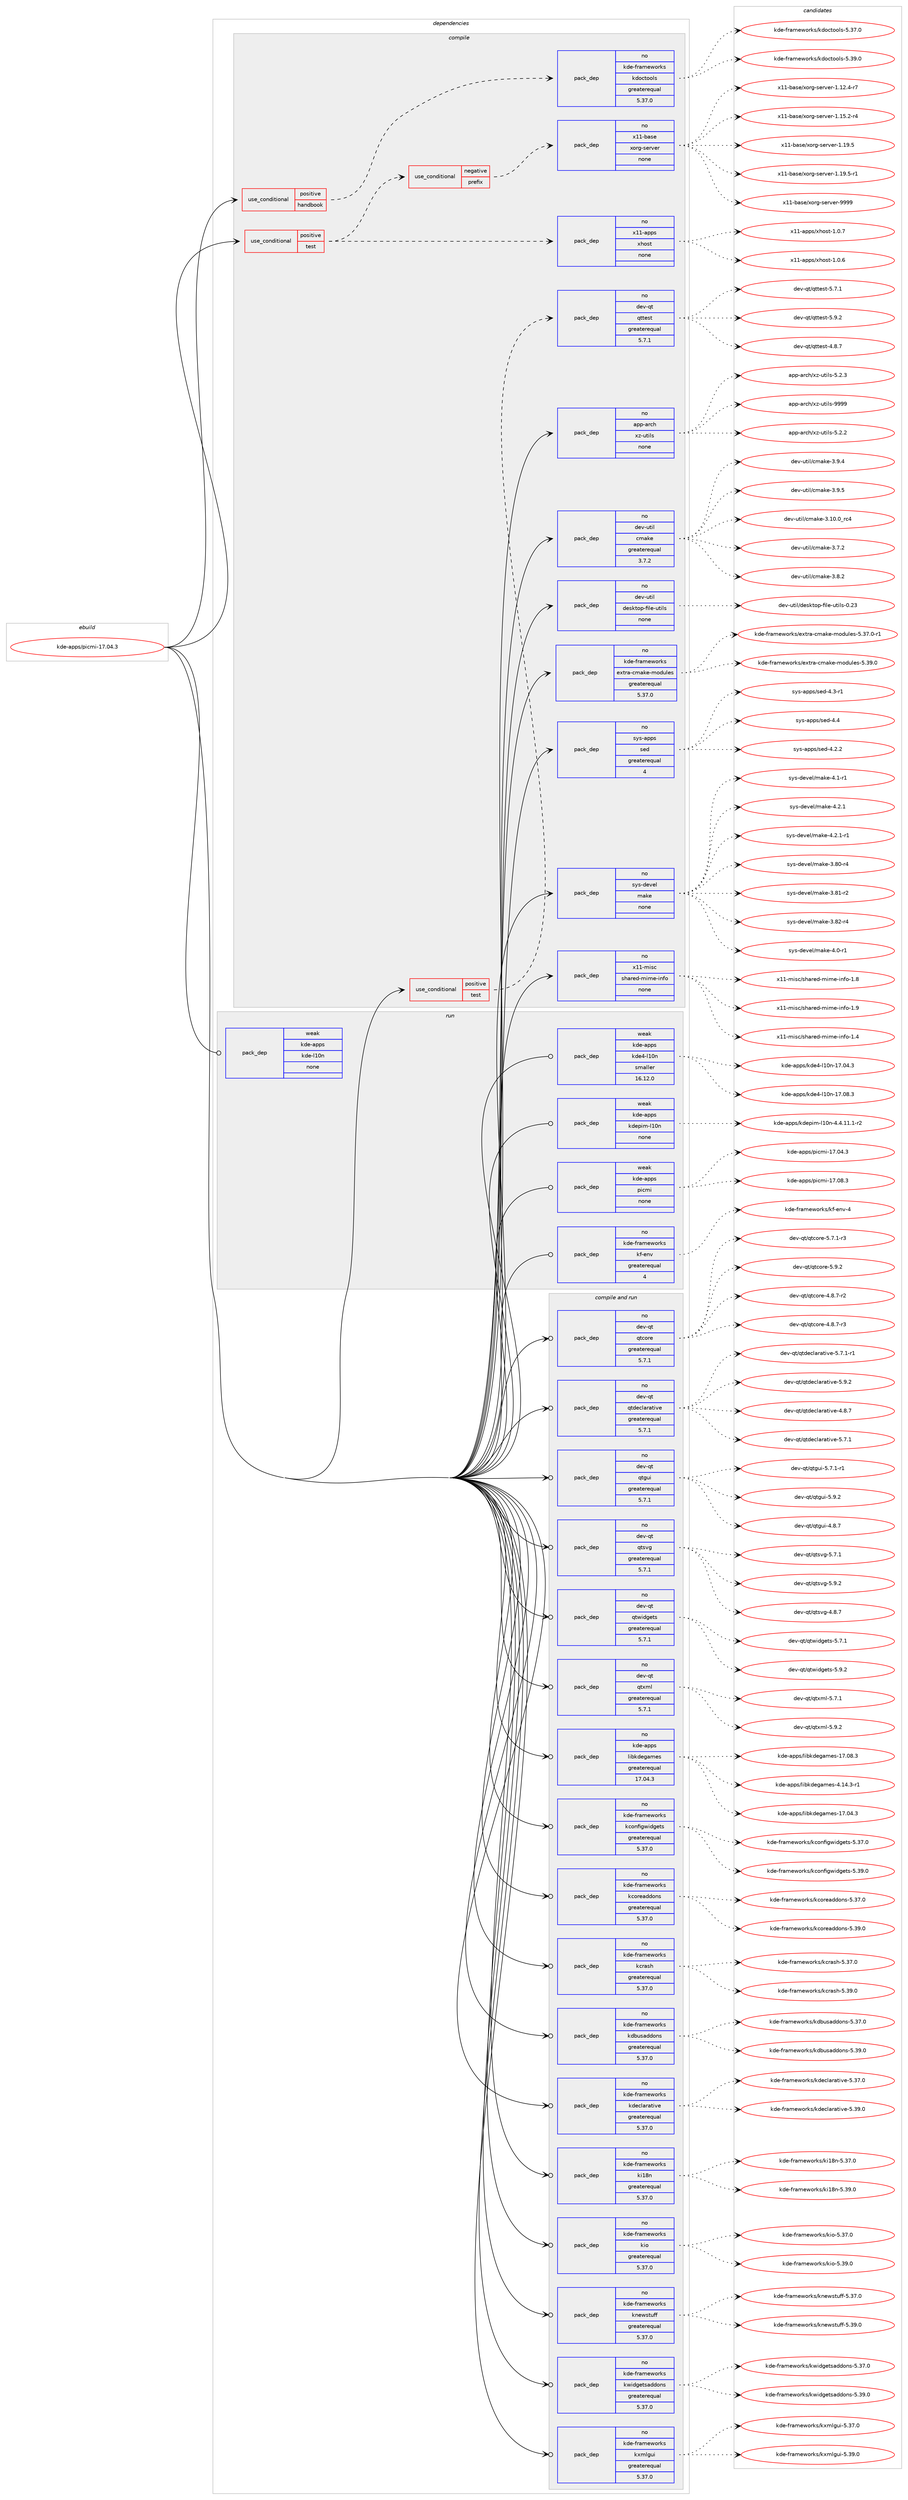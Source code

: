 digraph prolog {

# *************
# Graph options
# *************

newrank=true;
concentrate=true;
compound=true;
graph [rankdir=LR,fontname=Helvetica,fontsize=10,ranksep=1.5];#, ranksep=2.5, nodesep=0.2];
edge  [arrowhead=vee];
node  [fontname=Helvetica,fontsize=10];

# **********
# The ebuild
# **********

subgraph cluster_leftcol {
color=gray;
rank=same;
label=<<i>ebuild</i>>;
id [label="kde-apps/picmi-17.04.3", color=red, width=4, href="../kde-apps/picmi-17.04.3.svg"];
}

# ****************
# The dependencies
# ****************

subgraph cluster_midcol {
color=gray;
label=<<i>dependencies</i>>;
subgraph cluster_compile {
fillcolor="#eeeeee";
style=filled;
label=<<i>compile</i>>;
subgraph cond83391 {
dependency328425 [label=<<TABLE BORDER="0" CELLBORDER="1" CELLSPACING="0" CELLPADDING="4"><TR><TD ROWSPAN="3" CELLPADDING="10">use_conditional</TD></TR><TR><TD>positive</TD></TR><TR><TD>handbook</TD></TR></TABLE>>, shape=none, color=red];
subgraph pack240033 {
dependency328426 [label=<<TABLE BORDER="0" CELLBORDER="1" CELLSPACING="0" CELLPADDING="4" WIDTH="220"><TR><TD ROWSPAN="6" CELLPADDING="30">pack_dep</TD></TR><TR><TD WIDTH="110">no</TD></TR><TR><TD>kde-frameworks</TD></TR><TR><TD>kdoctools</TD></TR><TR><TD>greaterequal</TD></TR><TR><TD>5.37.0</TD></TR></TABLE>>, shape=none, color=blue];
}
dependency328425:e -> dependency328426:w [weight=20,style="dashed",arrowhead="vee"];
}
id:e -> dependency328425:w [weight=20,style="solid",arrowhead="vee"];
subgraph cond83392 {
dependency328427 [label=<<TABLE BORDER="0" CELLBORDER="1" CELLSPACING="0" CELLPADDING="4"><TR><TD ROWSPAN="3" CELLPADDING="10">use_conditional</TD></TR><TR><TD>positive</TD></TR><TR><TD>test</TD></TR></TABLE>>, shape=none, color=red];
subgraph cond83393 {
dependency328428 [label=<<TABLE BORDER="0" CELLBORDER="1" CELLSPACING="0" CELLPADDING="4"><TR><TD ROWSPAN="3" CELLPADDING="10">use_conditional</TD></TR><TR><TD>negative</TD></TR><TR><TD>prefix</TD></TR></TABLE>>, shape=none, color=red];
subgraph pack240034 {
dependency328429 [label=<<TABLE BORDER="0" CELLBORDER="1" CELLSPACING="0" CELLPADDING="4" WIDTH="220"><TR><TD ROWSPAN="6" CELLPADDING="30">pack_dep</TD></TR><TR><TD WIDTH="110">no</TD></TR><TR><TD>x11-base</TD></TR><TR><TD>xorg-server</TD></TR><TR><TD>none</TD></TR><TR><TD></TD></TR></TABLE>>, shape=none, color=blue];
}
dependency328428:e -> dependency328429:w [weight=20,style="dashed",arrowhead="vee"];
}
dependency328427:e -> dependency328428:w [weight=20,style="dashed",arrowhead="vee"];
subgraph pack240035 {
dependency328430 [label=<<TABLE BORDER="0" CELLBORDER="1" CELLSPACING="0" CELLPADDING="4" WIDTH="220"><TR><TD ROWSPAN="6" CELLPADDING="30">pack_dep</TD></TR><TR><TD WIDTH="110">no</TD></TR><TR><TD>x11-apps</TD></TR><TR><TD>xhost</TD></TR><TR><TD>none</TD></TR><TR><TD></TD></TR></TABLE>>, shape=none, color=blue];
}
dependency328427:e -> dependency328430:w [weight=20,style="dashed",arrowhead="vee"];
}
id:e -> dependency328427:w [weight=20,style="solid",arrowhead="vee"];
subgraph cond83394 {
dependency328431 [label=<<TABLE BORDER="0" CELLBORDER="1" CELLSPACING="0" CELLPADDING="4"><TR><TD ROWSPAN="3" CELLPADDING="10">use_conditional</TD></TR><TR><TD>positive</TD></TR><TR><TD>test</TD></TR></TABLE>>, shape=none, color=red];
subgraph pack240036 {
dependency328432 [label=<<TABLE BORDER="0" CELLBORDER="1" CELLSPACING="0" CELLPADDING="4" WIDTH="220"><TR><TD ROWSPAN="6" CELLPADDING="30">pack_dep</TD></TR><TR><TD WIDTH="110">no</TD></TR><TR><TD>dev-qt</TD></TR><TR><TD>qttest</TD></TR><TR><TD>greaterequal</TD></TR><TR><TD>5.7.1</TD></TR></TABLE>>, shape=none, color=blue];
}
dependency328431:e -> dependency328432:w [weight=20,style="dashed",arrowhead="vee"];
}
id:e -> dependency328431:w [weight=20,style="solid",arrowhead="vee"];
subgraph pack240037 {
dependency328433 [label=<<TABLE BORDER="0" CELLBORDER="1" CELLSPACING="0" CELLPADDING="4" WIDTH="220"><TR><TD ROWSPAN="6" CELLPADDING="30">pack_dep</TD></TR><TR><TD WIDTH="110">no</TD></TR><TR><TD>app-arch</TD></TR><TR><TD>xz-utils</TD></TR><TR><TD>none</TD></TR><TR><TD></TD></TR></TABLE>>, shape=none, color=blue];
}
id:e -> dependency328433:w [weight=20,style="solid",arrowhead="vee"];
subgraph pack240038 {
dependency328434 [label=<<TABLE BORDER="0" CELLBORDER="1" CELLSPACING="0" CELLPADDING="4" WIDTH="220"><TR><TD ROWSPAN="6" CELLPADDING="30">pack_dep</TD></TR><TR><TD WIDTH="110">no</TD></TR><TR><TD>dev-util</TD></TR><TR><TD>cmake</TD></TR><TR><TD>greaterequal</TD></TR><TR><TD>3.7.2</TD></TR></TABLE>>, shape=none, color=blue];
}
id:e -> dependency328434:w [weight=20,style="solid",arrowhead="vee"];
subgraph pack240039 {
dependency328435 [label=<<TABLE BORDER="0" CELLBORDER="1" CELLSPACING="0" CELLPADDING="4" WIDTH="220"><TR><TD ROWSPAN="6" CELLPADDING="30">pack_dep</TD></TR><TR><TD WIDTH="110">no</TD></TR><TR><TD>dev-util</TD></TR><TR><TD>desktop-file-utils</TD></TR><TR><TD>none</TD></TR><TR><TD></TD></TR></TABLE>>, shape=none, color=blue];
}
id:e -> dependency328435:w [weight=20,style="solid",arrowhead="vee"];
subgraph pack240040 {
dependency328436 [label=<<TABLE BORDER="0" CELLBORDER="1" CELLSPACING="0" CELLPADDING="4" WIDTH="220"><TR><TD ROWSPAN="6" CELLPADDING="30">pack_dep</TD></TR><TR><TD WIDTH="110">no</TD></TR><TR><TD>kde-frameworks</TD></TR><TR><TD>extra-cmake-modules</TD></TR><TR><TD>greaterequal</TD></TR><TR><TD>5.37.0</TD></TR></TABLE>>, shape=none, color=blue];
}
id:e -> dependency328436:w [weight=20,style="solid",arrowhead="vee"];
subgraph pack240041 {
dependency328437 [label=<<TABLE BORDER="0" CELLBORDER="1" CELLSPACING="0" CELLPADDING="4" WIDTH="220"><TR><TD ROWSPAN="6" CELLPADDING="30">pack_dep</TD></TR><TR><TD WIDTH="110">no</TD></TR><TR><TD>sys-apps</TD></TR><TR><TD>sed</TD></TR><TR><TD>greaterequal</TD></TR><TR><TD>4</TD></TR></TABLE>>, shape=none, color=blue];
}
id:e -> dependency328437:w [weight=20,style="solid",arrowhead="vee"];
subgraph pack240042 {
dependency328438 [label=<<TABLE BORDER="0" CELLBORDER="1" CELLSPACING="0" CELLPADDING="4" WIDTH="220"><TR><TD ROWSPAN="6" CELLPADDING="30">pack_dep</TD></TR><TR><TD WIDTH="110">no</TD></TR><TR><TD>sys-devel</TD></TR><TR><TD>make</TD></TR><TR><TD>none</TD></TR><TR><TD></TD></TR></TABLE>>, shape=none, color=blue];
}
id:e -> dependency328438:w [weight=20,style="solid",arrowhead="vee"];
subgraph pack240043 {
dependency328439 [label=<<TABLE BORDER="0" CELLBORDER="1" CELLSPACING="0" CELLPADDING="4" WIDTH="220"><TR><TD ROWSPAN="6" CELLPADDING="30">pack_dep</TD></TR><TR><TD WIDTH="110">no</TD></TR><TR><TD>x11-misc</TD></TR><TR><TD>shared-mime-info</TD></TR><TR><TD>none</TD></TR><TR><TD></TD></TR></TABLE>>, shape=none, color=blue];
}
id:e -> dependency328439:w [weight=20,style="solid",arrowhead="vee"];
}
subgraph cluster_compileandrun {
fillcolor="#eeeeee";
style=filled;
label=<<i>compile and run</i>>;
subgraph pack240044 {
dependency328440 [label=<<TABLE BORDER="0" CELLBORDER="1" CELLSPACING="0" CELLPADDING="4" WIDTH="220"><TR><TD ROWSPAN="6" CELLPADDING="30">pack_dep</TD></TR><TR><TD WIDTH="110">no</TD></TR><TR><TD>dev-qt</TD></TR><TR><TD>qtcore</TD></TR><TR><TD>greaterequal</TD></TR><TR><TD>5.7.1</TD></TR></TABLE>>, shape=none, color=blue];
}
id:e -> dependency328440:w [weight=20,style="solid",arrowhead="odotvee"];
subgraph pack240045 {
dependency328441 [label=<<TABLE BORDER="0" CELLBORDER="1" CELLSPACING="0" CELLPADDING="4" WIDTH="220"><TR><TD ROWSPAN="6" CELLPADDING="30">pack_dep</TD></TR><TR><TD WIDTH="110">no</TD></TR><TR><TD>dev-qt</TD></TR><TR><TD>qtdeclarative</TD></TR><TR><TD>greaterequal</TD></TR><TR><TD>5.7.1</TD></TR></TABLE>>, shape=none, color=blue];
}
id:e -> dependency328441:w [weight=20,style="solid",arrowhead="odotvee"];
subgraph pack240046 {
dependency328442 [label=<<TABLE BORDER="0" CELLBORDER="1" CELLSPACING="0" CELLPADDING="4" WIDTH="220"><TR><TD ROWSPAN="6" CELLPADDING="30">pack_dep</TD></TR><TR><TD WIDTH="110">no</TD></TR><TR><TD>dev-qt</TD></TR><TR><TD>qtgui</TD></TR><TR><TD>greaterequal</TD></TR><TR><TD>5.7.1</TD></TR></TABLE>>, shape=none, color=blue];
}
id:e -> dependency328442:w [weight=20,style="solid",arrowhead="odotvee"];
subgraph pack240047 {
dependency328443 [label=<<TABLE BORDER="0" CELLBORDER="1" CELLSPACING="0" CELLPADDING="4" WIDTH="220"><TR><TD ROWSPAN="6" CELLPADDING="30">pack_dep</TD></TR><TR><TD WIDTH="110">no</TD></TR><TR><TD>dev-qt</TD></TR><TR><TD>qtsvg</TD></TR><TR><TD>greaterequal</TD></TR><TR><TD>5.7.1</TD></TR></TABLE>>, shape=none, color=blue];
}
id:e -> dependency328443:w [weight=20,style="solid",arrowhead="odotvee"];
subgraph pack240048 {
dependency328444 [label=<<TABLE BORDER="0" CELLBORDER="1" CELLSPACING="0" CELLPADDING="4" WIDTH="220"><TR><TD ROWSPAN="6" CELLPADDING="30">pack_dep</TD></TR><TR><TD WIDTH="110">no</TD></TR><TR><TD>dev-qt</TD></TR><TR><TD>qtwidgets</TD></TR><TR><TD>greaterequal</TD></TR><TR><TD>5.7.1</TD></TR></TABLE>>, shape=none, color=blue];
}
id:e -> dependency328444:w [weight=20,style="solid",arrowhead="odotvee"];
subgraph pack240049 {
dependency328445 [label=<<TABLE BORDER="0" CELLBORDER="1" CELLSPACING="0" CELLPADDING="4" WIDTH="220"><TR><TD ROWSPAN="6" CELLPADDING="30">pack_dep</TD></TR><TR><TD WIDTH="110">no</TD></TR><TR><TD>dev-qt</TD></TR><TR><TD>qtxml</TD></TR><TR><TD>greaterequal</TD></TR><TR><TD>5.7.1</TD></TR></TABLE>>, shape=none, color=blue];
}
id:e -> dependency328445:w [weight=20,style="solid",arrowhead="odotvee"];
subgraph pack240050 {
dependency328446 [label=<<TABLE BORDER="0" CELLBORDER="1" CELLSPACING="0" CELLPADDING="4" WIDTH="220"><TR><TD ROWSPAN="6" CELLPADDING="30">pack_dep</TD></TR><TR><TD WIDTH="110">no</TD></TR><TR><TD>kde-apps</TD></TR><TR><TD>libkdegames</TD></TR><TR><TD>greaterequal</TD></TR><TR><TD>17.04.3</TD></TR></TABLE>>, shape=none, color=blue];
}
id:e -> dependency328446:w [weight=20,style="solid",arrowhead="odotvee"];
subgraph pack240051 {
dependency328447 [label=<<TABLE BORDER="0" CELLBORDER="1" CELLSPACING="0" CELLPADDING="4" WIDTH="220"><TR><TD ROWSPAN="6" CELLPADDING="30">pack_dep</TD></TR><TR><TD WIDTH="110">no</TD></TR><TR><TD>kde-frameworks</TD></TR><TR><TD>kconfigwidgets</TD></TR><TR><TD>greaterequal</TD></TR><TR><TD>5.37.0</TD></TR></TABLE>>, shape=none, color=blue];
}
id:e -> dependency328447:w [weight=20,style="solid",arrowhead="odotvee"];
subgraph pack240052 {
dependency328448 [label=<<TABLE BORDER="0" CELLBORDER="1" CELLSPACING="0" CELLPADDING="4" WIDTH="220"><TR><TD ROWSPAN="6" CELLPADDING="30">pack_dep</TD></TR><TR><TD WIDTH="110">no</TD></TR><TR><TD>kde-frameworks</TD></TR><TR><TD>kcoreaddons</TD></TR><TR><TD>greaterequal</TD></TR><TR><TD>5.37.0</TD></TR></TABLE>>, shape=none, color=blue];
}
id:e -> dependency328448:w [weight=20,style="solid",arrowhead="odotvee"];
subgraph pack240053 {
dependency328449 [label=<<TABLE BORDER="0" CELLBORDER="1" CELLSPACING="0" CELLPADDING="4" WIDTH="220"><TR><TD ROWSPAN="6" CELLPADDING="30">pack_dep</TD></TR><TR><TD WIDTH="110">no</TD></TR><TR><TD>kde-frameworks</TD></TR><TR><TD>kcrash</TD></TR><TR><TD>greaterequal</TD></TR><TR><TD>5.37.0</TD></TR></TABLE>>, shape=none, color=blue];
}
id:e -> dependency328449:w [weight=20,style="solid",arrowhead="odotvee"];
subgraph pack240054 {
dependency328450 [label=<<TABLE BORDER="0" CELLBORDER="1" CELLSPACING="0" CELLPADDING="4" WIDTH="220"><TR><TD ROWSPAN="6" CELLPADDING="30">pack_dep</TD></TR><TR><TD WIDTH="110">no</TD></TR><TR><TD>kde-frameworks</TD></TR><TR><TD>kdbusaddons</TD></TR><TR><TD>greaterequal</TD></TR><TR><TD>5.37.0</TD></TR></TABLE>>, shape=none, color=blue];
}
id:e -> dependency328450:w [weight=20,style="solid",arrowhead="odotvee"];
subgraph pack240055 {
dependency328451 [label=<<TABLE BORDER="0" CELLBORDER="1" CELLSPACING="0" CELLPADDING="4" WIDTH="220"><TR><TD ROWSPAN="6" CELLPADDING="30">pack_dep</TD></TR><TR><TD WIDTH="110">no</TD></TR><TR><TD>kde-frameworks</TD></TR><TR><TD>kdeclarative</TD></TR><TR><TD>greaterequal</TD></TR><TR><TD>5.37.0</TD></TR></TABLE>>, shape=none, color=blue];
}
id:e -> dependency328451:w [weight=20,style="solid",arrowhead="odotvee"];
subgraph pack240056 {
dependency328452 [label=<<TABLE BORDER="0" CELLBORDER="1" CELLSPACING="0" CELLPADDING="4" WIDTH="220"><TR><TD ROWSPAN="6" CELLPADDING="30">pack_dep</TD></TR><TR><TD WIDTH="110">no</TD></TR><TR><TD>kde-frameworks</TD></TR><TR><TD>ki18n</TD></TR><TR><TD>greaterequal</TD></TR><TR><TD>5.37.0</TD></TR></TABLE>>, shape=none, color=blue];
}
id:e -> dependency328452:w [weight=20,style="solid",arrowhead="odotvee"];
subgraph pack240057 {
dependency328453 [label=<<TABLE BORDER="0" CELLBORDER="1" CELLSPACING="0" CELLPADDING="4" WIDTH="220"><TR><TD ROWSPAN="6" CELLPADDING="30">pack_dep</TD></TR><TR><TD WIDTH="110">no</TD></TR><TR><TD>kde-frameworks</TD></TR><TR><TD>kio</TD></TR><TR><TD>greaterequal</TD></TR><TR><TD>5.37.0</TD></TR></TABLE>>, shape=none, color=blue];
}
id:e -> dependency328453:w [weight=20,style="solid",arrowhead="odotvee"];
subgraph pack240058 {
dependency328454 [label=<<TABLE BORDER="0" CELLBORDER="1" CELLSPACING="0" CELLPADDING="4" WIDTH="220"><TR><TD ROWSPAN="6" CELLPADDING="30">pack_dep</TD></TR><TR><TD WIDTH="110">no</TD></TR><TR><TD>kde-frameworks</TD></TR><TR><TD>knewstuff</TD></TR><TR><TD>greaterequal</TD></TR><TR><TD>5.37.0</TD></TR></TABLE>>, shape=none, color=blue];
}
id:e -> dependency328454:w [weight=20,style="solid",arrowhead="odotvee"];
subgraph pack240059 {
dependency328455 [label=<<TABLE BORDER="0" CELLBORDER="1" CELLSPACING="0" CELLPADDING="4" WIDTH="220"><TR><TD ROWSPAN="6" CELLPADDING="30">pack_dep</TD></TR><TR><TD WIDTH="110">no</TD></TR><TR><TD>kde-frameworks</TD></TR><TR><TD>kwidgetsaddons</TD></TR><TR><TD>greaterequal</TD></TR><TR><TD>5.37.0</TD></TR></TABLE>>, shape=none, color=blue];
}
id:e -> dependency328455:w [weight=20,style="solid",arrowhead="odotvee"];
subgraph pack240060 {
dependency328456 [label=<<TABLE BORDER="0" CELLBORDER="1" CELLSPACING="0" CELLPADDING="4" WIDTH="220"><TR><TD ROWSPAN="6" CELLPADDING="30">pack_dep</TD></TR><TR><TD WIDTH="110">no</TD></TR><TR><TD>kde-frameworks</TD></TR><TR><TD>kxmlgui</TD></TR><TR><TD>greaterequal</TD></TR><TR><TD>5.37.0</TD></TR></TABLE>>, shape=none, color=blue];
}
id:e -> dependency328456:w [weight=20,style="solid",arrowhead="odotvee"];
}
subgraph cluster_run {
fillcolor="#eeeeee";
style=filled;
label=<<i>run</i>>;
subgraph pack240061 {
dependency328457 [label=<<TABLE BORDER="0" CELLBORDER="1" CELLSPACING="0" CELLPADDING="4" WIDTH="220"><TR><TD ROWSPAN="6" CELLPADDING="30">pack_dep</TD></TR><TR><TD WIDTH="110">no</TD></TR><TR><TD>kde-frameworks</TD></TR><TR><TD>kf-env</TD></TR><TR><TD>greaterequal</TD></TR><TR><TD>4</TD></TR></TABLE>>, shape=none, color=blue];
}
id:e -> dependency328457:w [weight=20,style="solid",arrowhead="odot"];
subgraph pack240062 {
dependency328458 [label=<<TABLE BORDER="0" CELLBORDER="1" CELLSPACING="0" CELLPADDING="4" WIDTH="220"><TR><TD ROWSPAN="6" CELLPADDING="30">pack_dep</TD></TR><TR><TD WIDTH="110">weak</TD></TR><TR><TD>kde-apps</TD></TR><TR><TD>kde-l10n</TD></TR><TR><TD>none</TD></TR><TR><TD></TD></TR></TABLE>>, shape=none, color=blue];
}
id:e -> dependency328458:w [weight=20,style="solid",arrowhead="odot"];
subgraph pack240063 {
dependency328459 [label=<<TABLE BORDER="0" CELLBORDER="1" CELLSPACING="0" CELLPADDING="4" WIDTH="220"><TR><TD ROWSPAN="6" CELLPADDING="30">pack_dep</TD></TR><TR><TD WIDTH="110">weak</TD></TR><TR><TD>kde-apps</TD></TR><TR><TD>kde4-l10n</TD></TR><TR><TD>smaller</TD></TR><TR><TD>16.12.0</TD></TR></TABLE>>, shape=none, color=blue];
}
id:e -> dependency328459:w [weight=20,style="solid",arrowhead="odot"];
subgraph pack240064 {
dependency328460 [label=<<TABLE BORDER="0" CELLBORDER="1" CELLSPACING="0" CELLPADDING="4" WIDTH="220"><TR><TD ROWSPAN="6" CELLPADDING="30">pack_dep</TD></TR><TR><TD WIDTH="110">weak</TD></TR><TR><TD>kde-apps</TD></TR><TR><TD>kdepim-l10n</TD></TR><TR><TD>none</TD></TR><TR><TD></TD></TR></TABLE>>, shape=none, color=blue];
}
id:e -> dependency328460:w [weight=20,style="solid",arrowhead="odot"];
subgraph pack240065 {
dependency328461 [label=<<TABLE BORDER="0" CELLBORDER="1" CELLSPACING="0" CELLPADDING="4" WIDTH="220"><TR><TD ROWSPAN="6" CELLPADDING="30">pack_dep</TD></TR><TR><TD WIDTH="110">weak</TD></TR><TR><TD>kde-apps</TD></TR><TR><TD>picmi</TD></TR><TR><TD>none</TD></TR><TR><TD></TD></TR></TABLE>>, shape=none, color=blue];
}
id:e -> dependency328461:w [weight=20,style="solid",arrowhead="odot"];
}
}

# **************
# The candidates
# **************

subgraph cluster_choices {
rank=same;
color=gray;
label=<<i>candidates</i>>;

subgraph choice240033 {
color=black;
nodesep=1;
choice1071001014510211497109101119111114107115471071001119911611111110811545534651554648 [label="kde-frameworks/kdoctools-5.37.0", color=red, width=4,href="../kde-frameworks/kdoctools-5.37.0.svg"];
choice1071001014510211497109101119111114107115471071001119911611111110811545534651574648 [label="kde-frameworks/kdoctools-5.39.0", color=red, width=4,href="../kde-frameworks/kdoctools-5.39.0.svg"];
dependency328426:e -> choice1071001014510211497109101119111114107115471071001119911611111110811545534651554648:w [style=dotted,weight="100"];
dependency328426:e -> choice1071001014510211497109101119111114107115471071001119911611111110811545534651574648:w [style=dotted,weight="100"];
}
subgraph choice240034 {
color=black;
nodesep=1;
choice12049494598971151014712011111410345115101114118101114454946495046524511455 [label="x11-base/xorg-server-1.12.4-r7", color=red, width=4,href="../x11-base/xorg-server-1.12.4-r7.svg"];
choice12049494598971151014712011111410345115101114118101114454946495346504511452 [label="x11-base/xorg-server-1.15.2-r4", color=red, width=4,href="../x11-base/xorg-server-1.15.2-r4.svg"];
choice1204949459897115101471201111141034511510111411810111445494649574653 [label="x11-base/xorg-server-1.19.5", color=red, width=4,href="../x11-base/xorg-server-1.19.5.svg"];
choice12049494598971151014712011111410345115101114118101114454946495746534511449 [label="x11-base/xorg-server-1.19.5-r1", color=red, width=4,href="../x11-base/xorg-server-1.19.5-r1.svg"];
choice120494945989711510147120111114103451151011141181011144557575757 [label="x11-base/xorg-server-9999", color=red, width=4,href="../x11-base/xorg-server-9999.svg"];
dependency328429:e -> choice12049494598971151014712011111410345115101114118101114454946495046524511455:w [style=dotted,weight="100"];
dependency328429:e -> choice12049494598971151014712011111410345115101114118101114454946495346504511452:w [style=dotted,weight="100"];
dependency328429:e -> choice1204949459897115101471201111141034511510111411810111445494649574653:w [style=dotted,weight="100"];
dependency328429:e -> choice12049494598971151014712011111410345115101114118101114454946495746534511449:w [style=dotted,weight="100"];
dependency328429:e -> choice120494945989711510147120111114103451151011141181011144557575757:w [style=dotted,weight="100"];
}
subgraph choice240035 {
color=black;
nodesep=1;
choice1204949459711211211547120104111115116454946484654 [label="x11-apps/xhost-1.0.6", color=red, width=4,href="../x11-apps/xhost-1.0.6.svg"];
choice1204949459711211211547120104111115116454946484655 [label="x11-apps/xhost-1.0.7", color=red, width=4,href="../x11-apps/xhost-1.0.7.svg"];
dependency328430:e -> choice1204949459711211211547120104111115116454946484654:w [style=dotted,weight="100"];
dependency328430:e -> choice1204949459711211211547120104111115116454946484655:w [style=dotted,weight="100"];
}
subgraph choice240036 {
color=black;
nodesep=1;
choice1001011184511311647113116116101115116455246564655 [label="dev-qt/qttest-4.8.7", color=red, width=4,href="../dev-qt/qttest-4.8.7.svg"];
choice1001011184511311647113116116101115116455346554649 [label="dev-qt/qttest-5.7.1", color=red, width=4,href="../dev-qt/qttest-5.7.1.svg"];
choice1001011184511311647113116116101115116455346574650 [label="dev-qt/qttest-5.9.2", color=red, width=4,href="../dev-qt/qttest-5.9.2.svg"];
dependency328432:e -> choice1001011184511311647113116116101115116455246564655:w [style=dotted,weight="100"];
dependency328432:e -> choice1001011184511311647113116116101115116455346554649:w [style=dotted,weight="100"];
dependency328432:e -> choice1001011184511311647113116116101115116455346574650:w [style=dotted,weight="100"];
}
subgraph choice240037 {
color=black;
nodesep=1;
choice971121124597114991044712012245117116105108115455346504650 [label="app-arch/xz-utils-5.2.2", color=red, width=4,href="../app-arch/xz-utils-5.2.2.svg"];
choice971121124597114991044712012245117116105108115455346504651 [label="app-arch/xz-utils-5.2.3", color=red, width=4,href="../app-arch/xz-utils-5.2.3.svg"];
choice9711211245971149910447120122451171161051081154557575757 [label="app-arch/xz-utils-9999", color=red, width=4,href="../app-arch/xz-utils-9999.svg"];
dependency328433:e -> choice971121124597114991044712012245117116105108115455346504650:w [style=dotted,weight="100"];
dependency328433:e -> choice971121124597114991044712012245117116105108115455346504651:w [style=dotted,weight="100"];
dependency328433:e -> choice9711211245971149910447120122451171161051081154557575757:w [style=dotted,weight="100"];
}
subgraph choice240038 {
color=black;
nodesep=1;
choice1001011184511711610510847991099710710145514649484648951149952 [label="dev-util/cmake-3.10.0_rc4", color=red, width=4,href="../dev-util/cmake-3.10.0_rc4.svg"];
choice10010111845117116105108479910997107101455146554650 [label="dev-util/cmake-3.7.2", color=red, width=4,href="../dev-util/cmake-3.7.2.svg"];
choice10010111845117116105108479910997107101455146564650 [label="dev-util/cmake-3.8.2", color=red, width=4,href="../dev-util/cmake-3.8.2.svg"];
choice10010111845117116105108479910997107101455146574652 [label="dev-util/cmake-3.9.4", color=red, width=4,href="../dev-util/cmake-3.9.4.svg"];
choice10010111845117116105108479910997107101455146574653 [label="dev-util/cmake-3.9.5", color=red, width=4,href="../dev-util/cmake-3.9.5.svg"];
dependency328434:e -> choice1001011184511711610510847991099710710145514649484648951149952:w [style=dotted,weight="100"];
dependency328434:e -> choice10010111845117116105108479910997107101455146554650:w [style=dotted,weight="100"];
dependency328434:e -> choice10010111845117116105108479910997107101455146564650:w [style=dotted,weight="100"];
dependency328434:e -> choice10010111845117116105108479910997107101455146574652:w [style=dotted,weight="100"];
dependency328434:e -> choice10010111845117116105108479910997107101455146574653:w [style=dotted,weight="100"];
}
subgraph choice240039 {
color=black;
nodesep=1;
choice100101118451171161051084710010111510711611111245102105108101451171161051081154548465051 [label="dev-util/desktop-file-utils-0.23", color=red, width=4,href="../dev-util/desktop-file-utils-0.23.svg"];
dependency328435:e -> choice100101118451171161051084710010111510711611111245102105108101451171161051081154548465051:w [style=dotted,weight="100"];
}
subgraph choice240040 {
color=black;
nodesep=1;
choice1071001014510211497109101119111114107115471011201161149745991099710710145109111100117108101115455346515546484511449 [label="kde-frameworks/extra-cmake-modules-5.37.0-r1", color=red, width=4,href="../kde-frameworks/extra-cmake-modules-5.37.0-r1.svg"];
choice107100101451021149710910111911111410711547101120116114974599109971071014510911110011710810111545534651574648 [label="kde-frameworks/extra-cmake-modules-5.39.0", color=red, width=4,href="../kde-frameworks/extra-cmake-modules-5.39.0.svg"];
dependency328436:e -> choice1071001014510211497109101119111114107115471011201161149745991099710710145109111100117108101115455346515546484511449:w [style=dotted,weight="100"];
dependency328436:e -> choice107100101451021149710910111911111410711547101120116114974599109971071014510911110011710810111545534651574648:w [style=dotted,weight="100"];
}
subgraph choice240041 {
color=black;
nodesep=1;
choice115121115459711211211547115101100455246504650 [label="sys-apps/sed-4.2.2", color=red, width=4,href="../sys-apps/sed-4.2.2.svg"];
choice115121115459711211211547115101100455246514511449 [label="sys-apps/sed-4.3-r1", color=red, width=4,href="../sys-apps/sed-4.3-r1.svg"];
choice11512111545971121121154711510110045524652 [label="sys-apps/sed-4.4", color=red, width=4,href="../sys-apps/sed-4.4.svg"];
dependency328437:e -> choice115121115459711211211547115101100455246504650:w [style=dotted,weight="100"];
dependency328437:e -> choice115121115459711211211547115101100455246514511449:w [style=dotted,weight="100"];
dependency328437:e -> choice11512111545971121121154711510110045524652:w [style=dotted,weight="100"];
}
subgraph choice240042 {
color=black;
nodesep=1;
choice11512111545100101118101108471099710710145514656484511452 [label="sys-devel/make-3.80-r4", color=red, width=4,href="../sys-devel/make-3.80-r4.svg"];
choice11512111545100101118101108471099710710145514656494511450 [label="sys-devel/make-3.81-r2", color=red, width=4,href="../sys-devel/make-3.81-r2.svg"];
choice11512111545100101118101108471099710710145514656504511452 [label="sys-devel/make-3.82-r4", color=red, width=4,href="../sys-devel/make-3.82-r4.svg"];
choice115121115451001011181011084710997107101455246484511449 [label="sys-devel/make-4.0-r1", color=red, width=4,href="../sys-devel/make-4.0-r1.svg"];
choice115121115451001011181011084710997107101455246494511449 [label="sys-devel/make-4.1-r1", color=red, width=4,href="../sys-devel/make-4.1-r1.svg"];
choice115121115451001011181011084710997107101455246504649 [label="sys-devel/make-4.2.1", color=red, width=4,href="../sys-devel/make-4.2.1.svg"];
choice1151211154510010111810110847109971071014552465046494511449 [label="sys-devel/make-4.2.1-r1", color=red, width=4,href="../sys-devel/make-4.2.1-r1.svg"];
dependency328438:e -> choice11512111545100101118101108471099710710145514656484511452:w [style=dotted,weight="100"];
dependency328438:e -> choice11512111545100101118101108471099710710145514656494511450:w [style=dotted,weight="100"];
dependency328438:e -> choice11512111545100101118101108471099710710145514656504511452:w [style=dotted,weight="100"];
dependency328438:e -> choice115121115451001011181011084710997107101455246484511449:w [style=dotted,weight="100"];
dependency328438:e -> choice115121115451001011181011084710997107101455246494511449:w [style=dotted,weight="100"];
dependency328438:e -> choice115121115451001011181011084710997107101455246504649:w [style=dotted,weight="100"];
dependency328438:e -> choice1151211154510010111810110847109971071014552465046494511449:w [style=dotted,weight="100"];
}
subgraph choice240043 {
color=black;
nodesep=1;
choice120494945109105115994711510497114101100451091051091014510511010211145494652 [label="x11-misc/shared-mime-info-1.4", color=red, width=4,href="../x11-misc/shared-mime-info-1.4.svg"];
choice120494945109105115994711510497114101100451091051091014510511010211145494656 [label="x11-misc/shared-mime-info-1.8", color=red, width=4,href="../x11-misc/shared-mime-info-1.8.svg"];
choice120494945109105115994711510497114101100451091051091014510511010211145494657 [label="x11-misc/shared-mime-info-1.9", color=red, width=4,href="../x11-misc/shared-mime-info-1.9.svg"];
dependency328439:e -> choice120494945109105115994711510497114101100451091051091014510511010211145494652:w [style=dotted,weight="100"];
dependency328439:e -> choice120494945109105115994711510497114101100451091051091014510511010211145494656:w [style=dotted,weight="100"];
dependency328439:e -> choice120494945109105115994711510497114101100451091051091014510511010211145494657:w [style=dotted,weight="100"];
}
subgraph choice240044 {
color=black;
nodesep=1;
choice1001011184511311647113116991111141014552465646554511450 [label="dev-qt/qtcore-4.8.7-r2", color=red, width=4,href="../dev-qt/qtcore-4.8.7-r2.svg"];
choice1001011184511311647113116991111141014552465646554511451 [label="dev-qt/qtcore-4.8.7-r3", color=red, width=4,href="../dev-qt/qtcore-4.8.7-r3.svg"];
choice1001011184511311647113116991111141014553465546494511451 [label="dev-qt/qtcore-5.7.1-r3", color=red, width=4,href="../dev-qt/qtcore-5.7.1-r3.svg"];
choice100101118451131164711311699111114101455346574650 [label="dev-qt/qtcore-5.9.2", color=red, width=4,href="../dev-qt/qtcore-5.9.2.svg"];
dependency328440:e -> choice1001011184511311647113116991111141014552465646554511450:w [style=dotted,weight="100"];
dependency328440:e -> choice1001011184511311647113116991111141014552465646554511451:w [style=dotted,weight="100"];
dependency328440:e -> choice1001011184511311647113116991111141014553465546494511451:w [style=dotted,weight="100"];
dependency328440:e -> choice100101118451131164711311699111114101455346574650:w [style=dotted,weight="100"];
}
subgraph choice240045 {
color=black;
nodesep=1;
choice1001011184511311647113116100101991089711497116105118101455246564655 [label="dev-qt/qtdeclarative-4.8.7", color=red, width=4,href="../dev-qt/qtdeclarative-4.8.7.svg"];
choice1001011184511311647113116100101991089711497116105118101455346554649 [label="dev-qt/qtdeclarative-5.7.1", color=red, width=4,href="../dev-qt/qtdeclarative-5.7.1.svg"];
choice10010111845113116471131161001019910897114971161051181014553465546494511449 [label="dev-qt/qtdeclarative-5.7.1-r1", color=red, width=4,href="../dev-qt/qtdeclarative-5.7.1-r1.svg"];
choice1001011184511311647113116100101991089711497116105118101455346574650 [label="dev-qt/qtdeclarative-5.9.2", color=red, width=4,href="../dev-qt/qtdeclarative-5.9.2.svg"];
dependency328441:e -> choice1001011184511311647113116100101991089711497116105118101455246564655:w [style=dotted,weight="100"];
dependency328441:e -> choice1001011184511311647113116100101991089711497116105118101455346554649:w [style=dotted,weight="100"];
dependency328441:e -> choice10010111845113116471131161001019910897114971161051181014553465546494511449:w [style=dotted,weight="100"];
dependency328441:e -> choice1001011184511311647113116100101991089711497116105118101455346574650:w [style=dotted,weight="100"];
}
subgraph choice240046 {
color=black;
nodesep=1;
choice1001011184511311647113116103117105455246564655 [label="dev-qt/qtgui-4.8.7", color=red, width=4,href="../dev-qt/qtgui-4.8.7.svg"];
choice10010111845113116471131161031171054553465546494511449 [label="dev-qt/qtgui-5.7.1-r1", color=red, width=4,href="../dev-qt/qtgui-5.7.1-r1.svg"];
choice1001011184511311647113116103117105455346574650 [label="dev-qt/qtgui-5.9.2", color=red, width=4,href="../dev-qt/qtgui-5.9.2.svg"];
dependency328442:e -> choice1001011184511311647113116103117105455246564655:w [style=dotted,weight="100"];
dependency328442:e -> choice10010111845113116471131161031171054553465546494511449:w [style=dotted,weight="100"];
dependency328442:e -> choice1001011184511311647113116103117105455346574650:w [style=dotted,weight="100"];
}
subgraph choice240047 {
color=black;
nodesep=1;
choice1001011184511311647113116115118103455246564655 [label="dev-qt/qtsvg-4.8.7", color=red, width=4,href="../dev-qt/qtsvg-4.8.7.svg"];
choice1001011184511311647113116115118103455346554649 [label="dev-qt/qtsvg-5.7.1", color=red, width=4,href="../dev-qt/qtsvg-5.7.1.svg"];
choice1001011184511311647113116115118103455346574650 [label="dev-qt/qtsvg-5.9.2", color=red, width=4,href="../dev-qt/qtsvg-5.9.2.svg"];
dependency328443:e -> choice1001011184511311647113116115118103455246564655:w [style=dotted,weight="100"];
dependency328443:e -> choice1001011184511311647113116115118103455346554649:w [style=dotted,weight="100"];
dependency328443:e -> choice1001011184511311647113116115118103455346574650:w [style=dotted,weight="100"];
}
subgraph choice240048 {
color=black;
nodesep=1;
choice1001011184511311647113116119105100103101116115455346554649 [label="dev-qt/qtwidgets-5.7.1", color=red, width=4,href="../dev-qt/qtwidgets-5.7.1.svg"];
choice1001011184511311647113116119105100103101116115455346574650 [label="dev-qt/qtwidgets-5.9.2", color=red, width=4,href="../dev-qt/qtwidgets-5.9.2.svg"];
dependency328444:e -> choice1001011184511311647113116119105100103101116115455346554649:w [style=dotted,weight="100"];
dependency328444:e -> choice1001011184511311647113116119105100103101116115455346574650:w [style=dotted,weight="100"];
}
subgraph choice240049 {
color=black;
nodesep=1;
choice1001011184511311647113116120109108455346554649 [label="dev-qt/qtxml-5.7.1", color=red, width=4,href="../dev-qt/qtxml-5.7.1.svg"];
choice1001011184511311647113116120109108455346574650 [label="dev-qt/qtxml-5.9.2", color=red, width=4,href="../dev-qt/qtxml-5.9.2.svg"];
dependency328445:e -> choice1001011184511311647113116120109108455346554649:w [style=dotted,weight="100"];
dependency328445:e -> choice1001011184511311647113116120109108455346574650:w [style=dotted,weight="100"];
}
subgraph choice240050 {
color=black;
nodesep=1;
choice10710010145971121121154710810598107100101103971091011154549554648524651 [label="kde-apps/libkdegames-17.04.3", color=red, width=4,href="../kde-apps/libkdegames-17.04.3.svg"];
choice10710010145971121121154710810598107100101103971091011154549554648564651 [label="kde-apps/libkdegames-17.08.3", color=red, width=4,href="../kde-apps/libkdegames-17.08.3.svg"];
choice1071001014597112112115471081059810710010110397109101115455246495246514511449 [label="kde-apps/libkdegames-4.14.3-r1", color=red, width=4,href="../kde-apps/libkdegames-4.14.3-r1.svg"];
dependency328446:e -> choice10710010145971121121154710810598107100101103971091011154549554648524651:w [style=dotted,weight="100"];
dependency328446:e -> choice10710010145971121121154710810598107100101103971091011154549554648564651:w [style=dotted,weight="100"];
dependency328446:e -> choice1071001014597112112115471081059810710010110397109101115455246495246514511449:w [style=dotted,weight="100"];
}
subgraph choice240051 {
color=black;
nodesep=1;
choice1071001014510211497109101119111114107115471079911111010210510311910510010310111611545534651554648 [label="kde-frameworks/kconfigwidgets-5.37.0", color=red, width=4,href="../kde-frameworks/kconfigwidgets-5.37.0.svg"];
choice1071001014510211497109101119111114107115471079911111010210510311910510010310111611545534651574648 [label="kde-frameworks/kconfigwidgets-5.39.0", color=red, width=4,href="../kde-frameworks/kconfigwidgets-5.39.0.svg"];
dependency328447:e -> choice1071001014510211497109101119111114107115471079911111010210510311910510010310111611545534651554648:w [style=dotted,weight="100"];
dependency328447:e -> choice1071001014510211497109101119111114107115471079911111010210510311910510010310111611545534651574648:w [style=dotted,weight="100"];
}
subgraph choice240052 {
color=black;
nodesep=1;
choice107100101451021149710910111911111410711547107991111141019710010011111011545534651554648 [label="kde-frameworks/kcoreaddons-5.37.0", color=red, width=4,href="../kde-frameworks/kcoreaddons-5.37.0.svg"];
choice107100101451021149710910111911111410711547107991111141019710010011111011545534651574648 [label="kde-frameworks/kcoreaddons-5.39.0", color=red, width=4,href="../kde-frameworks/kcoreaddons-5.39.0.svg"];
dependency328448:e -> choice107100101451021149710910111911111410711547107991111141019710010011111011545534651554648:w [style=dotted,weight="100"];
dependency328448:e -> choice107100101451021149710910111911111410711547107991111141019710010011111011545534651574648:w [style=dotted,weight="100"];
}
subgraph choice240053 {
color=black;
nodesep=1;
choice107100101451021149710910111911111410711547107991149711510445534651554648 [label="kde-frameworks/kcrash-5.37.0", color=red, width=4,href="../kde-frameworks/kcrash-5.37.0.svg"];
choice107100101451021149710910111911111410711547107991149711510445534651574648 [label="kde-frameworks/kcrash-5.39.0", color=red, width=4,href="../kde-frameworks/kcrash-5.39.0.svg"];
dependency328449:e -> choice107100101451021149710910111911111410711547107991149711510445534651554648:w [style=dotted,weight="100"];
dependency328449:e -> choice107100101451021149710910111911111410711547107991149711510445534651574648:w [style=dotted,weight="100"];
}
subgraph choice240054 {
color=black;
nodesep=1;
choice107100101451021149710910111911111410711547107100981171159710010011111011545534651554648 [label="kde-frameworks/kdbusaddons-5.37.0", color=red, width=4,href="../kde-frameworks/kdbusaddons-5.37.0.svg"];
choice107100101451021149710910111911111410711547107100981171159710010011111011545534651574648 [label="kde-frameworks/kdbusaddons-5.39.0", color=red, width=4,href="../kde-frameworks/kdbusaddons-5.39.0.svg"];
dependency328450:e -> choice107100101451021149710910111911111410711547107100981171159710010011111011545534651554648:w [style=dotted,weight="100"];
dependency328450:e -> choice107100101451021149710910111911111410711547107100981171159710010011111011545534651574648:w [style=dotted,weight="100"];
}
subgraph choice240055 {
color=black;
nodesep=1;
choice10710010145102114971091011191111141071154710710010199108971149711610511810145534651554648 [label="kde-frameworks/kdeclarative-5.37.0", color=red, width=4,href="../kde-frameworks/kdeclarative-5.37.0.svg"];
choice10710010145102114971091011191111141071154710710010199108971149711610511810145534651574648 [label="kde-frameworks/kdeclarative-5.39.0", color=red, width=4,href="../kde-frameworks/kdeclarative-5.39.0.svg"];
dependency328451:e -> choice10710010145102114971091011191111141071154710710010199108971149711610511810145534651554648:w [style=dotted,weight="100"];
dependency328451:e -> choice10710010145102114971091011191111141071154710710010199108971149711610511810145534651574648:w [style=dotted,weight="100"];
}
subgraph choice240056 {
color=black;
nodesep=1;
choice107100101451021149710910111911111410711547107105495611045534651554648 [label="kde-frameworks/ki18n-5.37.0", color=red, width=4,href="../kde-frameworks/ki18n-5.37.0.svg"];
choice107100101451021149710910111911111410711547107105495611045534651574648 [label="kde-frameworks/ki18n-5.39.0", color=red, width=4,href="../kde-frameworks/ki18n-5.39.0.svg"];
dependency328452:e -> choice107100101451021149710910111911111410711547107105495611045534651554648:w [style=dotted,weight="100"];
dependency328452:e -> choice107100101451021149710910111911111410711547107105495611045534651574648:w [style=dotted,weight="100"];
}
subgraph choice240057 {
color=black;
nodesep=1;
choice10710010145102114971091011191111141071154710710511145534651554648 [label="kde-frameworks/kio-5.37.0", color=red, width=4,href="../kde-frameworks/kio-5.37.0.svg"];
choice10710010145102114971091011191111141071154710710511145534651574648 [label="kde-frameworks/kio-5.39.0", color=red, width=4,href="../kde-frameworks/kio-5.39.0.svg"];
dependency328453:e -> choice10710010145102114971091011191111141071154710710511145534651554648:w [style=dotted,weight="100"];
dependency328453:e -> choice10710010145102114971091011191111141071154710710511145534651574648:w [style=dotted,weight="100"];
}
subgraph choice240058 {
color=black;
nodesep=1;
choice10710010145102114971091011191111141071154710711010111911511611710210245534651554648 [label="kde-frameworks/knewstuff-5.37.0", color=red, width=4,href="../kde-frameworks/knewstuff-5.37.0.svg"];
choice10710010145102114971091011191111141071154710711010111911511611710210245534651574648 [label="kde-frameworks/knewstuff-5.39.0", color=red, width=4,href="../kde-frameworks/knewstuff-5.39.0.svg"];
dependency328454:e -> choice10710010145102114971091011191111141071154710711010111911511611710210245534651554648:w [style=dotted,weight="100"];
dependency328454:e -> choice10710010145102114971091011191111141071154710711010111911511611710210245534651574648:w [style=dotted,weight="100"];
}
subgraph choice240059 {
color=black;
nodesep=1;
choice1071001014510211497109101119111114107115471071191051001031011161159710010011111011545534651554648 [label="kde-frameworks/kwidgetsaddons-5.37.0", color=red, width=4,href="../kde-frameworks/kwidgetsaddons-5.37.0.svg"];
choice1071001014510211497109101119111114107115471071191051001031011161159710010011111011545534651574648 [label="kde-frameworks/kwidgetsaddons-5.39.0", color=red, width=4,href="../kde-frameworks/kwidgetsaddons-5.39.0.svg"];
dependency328455:e -> choice1071001014510211497109101119111114107115471071191051001031011161159710010011111011545534651554648:w [style=dotted,weight="100"];
dependency328455:e -> choice1071001014510211497109101119111114107115471071191051001031011161159710010011111011545534651574648:w [style=dotted,weight="100"];
}
subgraph choice240060 {
color=black;
nodesep=1;
choice10710010145102114971091011191111141071154710712010910810311710545534651554648 [label="kde-frameworks/kxmlgui-5.37.0", color=red, width=4,href="../kde-frameworks/kxmlgui-5.37.0.svg"];
choice10710010145102114971091011191111141071154710712010910810311710545534651574648 [label="kde-frameworks/kxmlgui-5.39.0", color=red, width=4,href="../kde-frameworks/kxmlgui-5.39.0.svg"];
dependency328456:e -> choice10710010145102114971091011191111141071154710712010910810311710545534651554648:w [style=dotted,weight="100"];
dependency328456:e -> choice10710010145102114971091011191111141071154710712010910810311710545534651574648:w [style=dotted,weight="100"];
}
subgraph choice240061 {
color=black;
nodesep=1;
choice107100101451021149710910111911111410711547107102451011101184552 [label="kde-frameworks/kf-env-4", color=red, width=4,href="../kde-frameworks/kf-env-4.svg"];
dependency328457:e -> choice107100101451021149710910111911111410711547107102451011101184552:w [style=dotted,weight="100"];
}
subgraph choice240062 {
color=black;
nodesep=1;
}
subgraph choice240063 {
color=black;
nodesep=1;
choice107100101459711211211547107100101524510849481104549554648524651 [label="kde-apps/kde4-l10n-17.04.3", color=red, width=4,href="../kde-apps/kde4-l10n-17.04.3.svg"];
choice107100101459711211211547107100101524510849481104549554648564651 [label="kde-apps/kde4-l10n-17.08.3", color=red, width=4,href="../kde-apps/kde4-l10n-17.08.3.svg"];
dependency328459:e -> choice107100101459711211211547107100101524510849481104549554648524651:w [style=dotted,weight="100"];
dependency328459:e -> choice107100101459711211211547107100101524510849481104549554648564651:w [style=dotted,weight="100"];
}
subgraph choice240064 {
color=black;
nodesep=1;
choice1071001014597112112115471071001011121051094510849481104552465246494946494511450 [label="kde-apps/kdepim-l10n-4.4.11.1-r2", color=red, width=4,href="../kde-apps/kdepim-l10n-4.4.11.1-r2.svg"];
dependency328460:e -> choice1071001014597112112115471071001011121051094510849481104552465246494946494511450:w [style=dotted,weight="100"];
}
subgraph choice240065 {
color=black;
nodesep=1;
choice107100101459711211211547112105991091054549554648524651 [label="kde-apps/picmi-17.04.3", color=red, width=4,href="../kde-apps/picmi-17.04.3.svg"];
choice107100101459711211211547112105991091054549554648564651 [label="kde-apps/picmi-17.08.3", color=red, width=4,href="../kde-apps/picmi-17.08.3.svg"];
dependency328461:e -> choice107100101459711211211547112105991091054549554648524651:w [style=dotted,weight="100"];
dependency328461:e -> choice107100101459711211211547112105991091054549554648564651:w [style=dotted,weight="100"];
}
}

}

